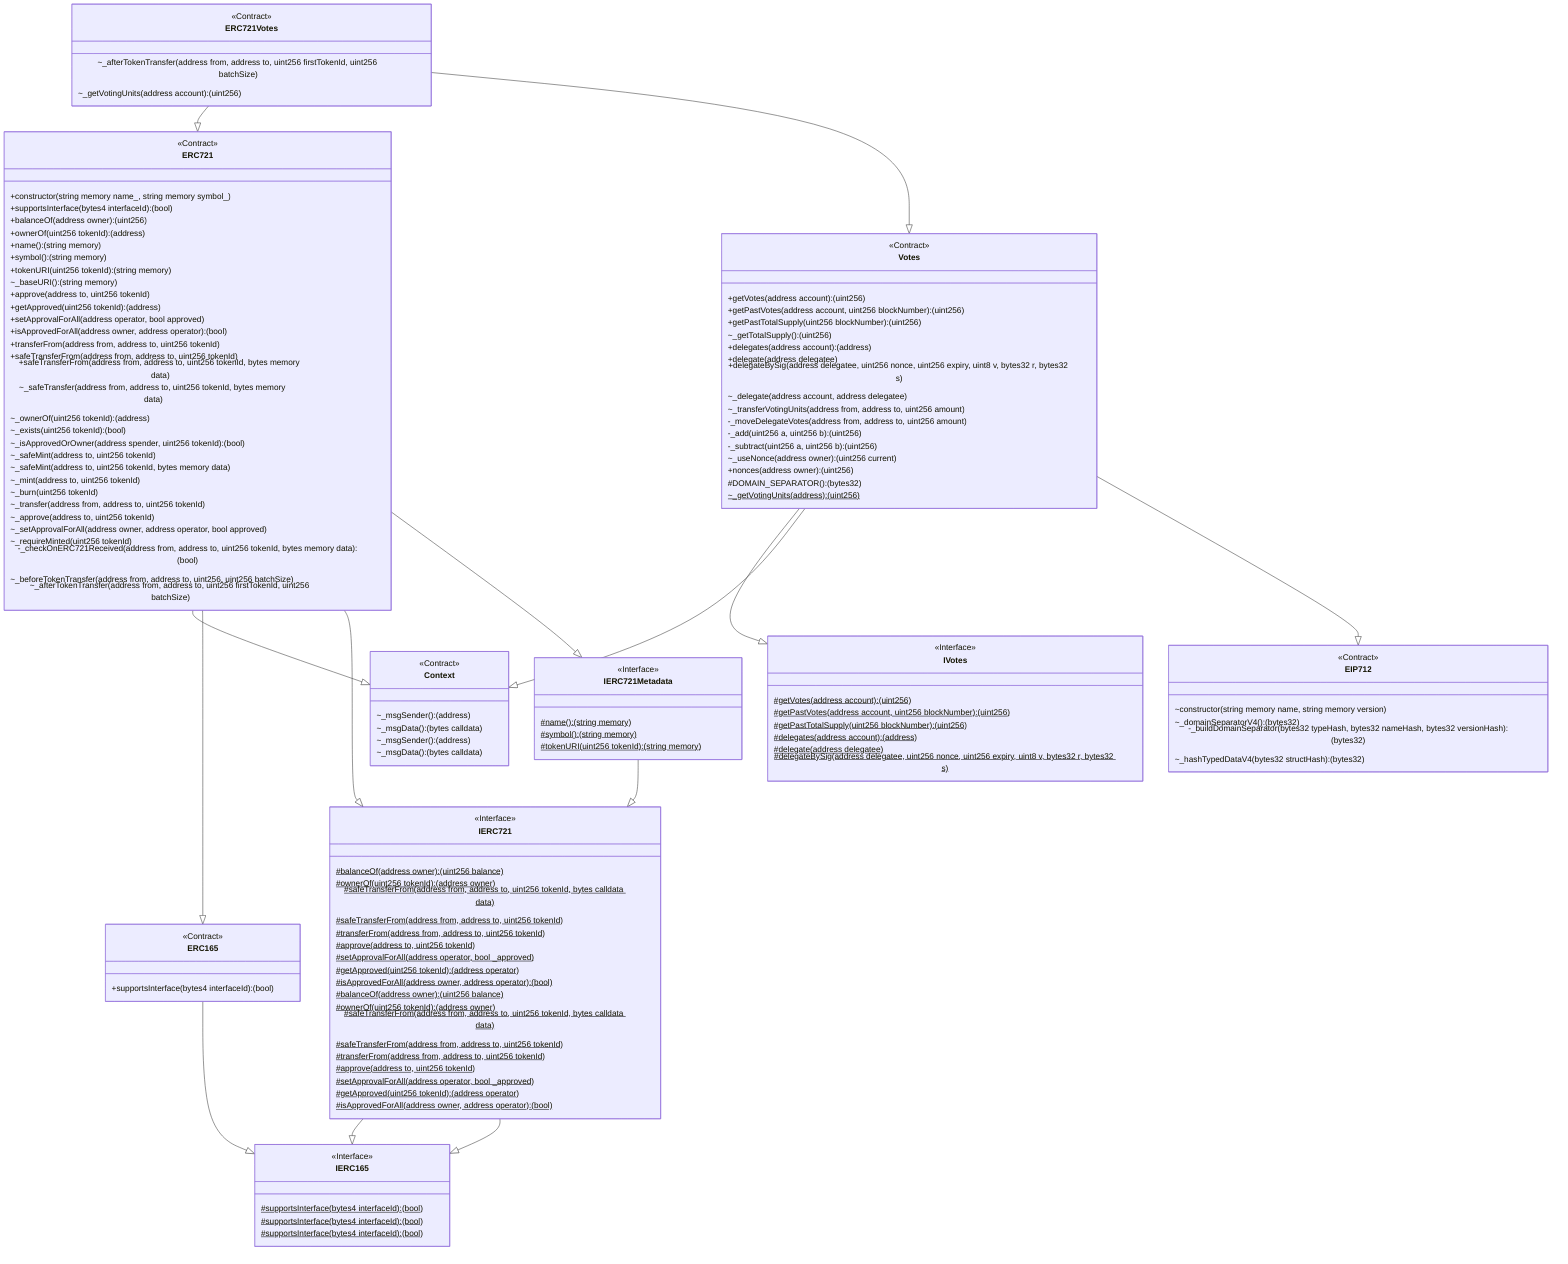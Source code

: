 classDiagram
  %% 744:708:5
  class ERC721Votes {
    <<Contract>>
    ~_afterTokenTransfer(address from, address to, uint256 firstTokenId, uint256 batchSize)
    ~_getVotingUnits(address account): (uint256)
  }
  
  ERC721Votes --|> ERC721
  
  %% 628:16327:2
  class ERC721 {
    <<Contract>>
    +constructor(string memory name_, string memory symbol_)
    +supportsInterface(bytes4 interfaceId): (bool)
    +balanceOf(address owner): (uint256)
    +ownerOf(uint256 tokenId): (address)
    +name(): (string memory)
    +symbol(): (string memory)
    +tokenURI(uint256 tokenId): (string memory)
    ~_baseURI(): (string memory)
    +approve(address to, uint256 tokenId)
    +getApproved(uint256 tokenId): (address)
    +setApprovalForAll(address operator, bool approved)
    +isApprovedForAll(address owner, address operator): (bool)
    +transferFrom(address from, address to, uint256 tokenId)
    +safeTransferFrom(address from, address to, uint256 tokenId)
    +safeTransferFrom(address from, address to, uint256 tokenId, bytes memory data)
    ~_safeTransfer(address from, address to, uint256 tokenId, bytes memory data)
    ~_ownerOf(uint256 tokenId): (address)
    ~_exists(uint256 tokenId): (bool)
    ~_isApprovedOrOwner(address spender, uint256 tokenId): (bool)
    ~_safeMint(address to, uint256 tokenId)
    ~_safeMint(address to, uint256 tokenId, bytes memory data)
    ~_mint(address to, uint256 tokenId)
    ~_burn(uint256 tokenId)
    ~_transfer(address from, address to, uint256 tokenId)
    ~_approve(address to, uint256 tokenId)
    ~_setApprovalForAll(address owner, address operator, bool approved)
    ~_requireMinted(uint256 tokenId)
    -_checkOnERC721Received(address from, address to, uint256 tokenId, bytes memory data): (bool)
    ~_beforeTokenTransfer(address from, address to, uint256, uint256 batchSize)
    ~_afterTokenTransfer(address from, address to, uint256 firstTokenId, uint256 batchSize)
  }
  
  ERC721 --|> Context
  
  %% 608:235:9
  class Context {
    <<Contract>>
    ~_msgSender(): (address)
    ~_msgData(): (bytes calldata)
  }
  
  ERC721 --|> ERC165
  
  %% 726:260:14
  class ERC165 {
    <<Contract>>
    +supportsInterface(bytes4 interfaceId): (bool)
  }
  
  ERC165 --|> IERC165
  
  %% 405:447:15
  class IERC165 {
    <<Interface>>
    #supportsInterface(bytes4 interfaceId): (bool)$
  }
  
  ERC721 --|> IERC721
  
  %% 250:4725:3
  class IERC721 {
    <<Interface>>
    #balanceOf(address owner): (uint256 balance)$
    #ownerOf(uint256 tokenId): (address owner)$
    #safeTransferFrom(address from, address to, uint256 tokenId, bytes calldata data)$
    #safeTransferFrom(address from, address to, uint256 tokenId)$
    #transferFrom(address from, address to, uint256 tokenId)$
    #approve(address to, uint256 tokenId)$
    #setApprovalForAll(address operator, bool _approved)$
    #getApproved(uint256 tokenId): (address operator)$
    #isApprovedForAll(address owner, address operator): (bool)$
  }
  
  IERC721 --|> IERC165
  
  %% 405:447:15
  class IERC165 {
    <<Interface>>
    #supportsInterface(bytes4 interfaceId): (bool)$
  }
  
  ERC721 --|> IERC721Metadata
  
  %% 297:463:6
  class IERC721Metadata {
    <<Interface>>
    #name(): (string memory)$
    #symbol(): (string memory)$
    #tokenURI(uint256 tokenId): (string memory)$
  }
  
  IERC721Metadata --|> IERC721
  
  %% 250:4725:3
  class IERC721 {
    <<Interface>>
    #balanceOf(address owner): (uint256 balance)$
    #ownerOf(uint256 tokenId): (address owner)$
    #safeTransferFrom(address from, address to, uint256 tokenId, bytes calldata data)$
    #safeTransferFrom(address from, address to, uint256 tokenId)$
    #transferFrom(address from, address to, uint256 tokenId)$
    #approve(address to, uint256 tokenId)$
    #setApprovalForAll(address operator, bool _approved)$
    #getApproved(uint256 tokenId): (address operator)$
    #isApprovedForAll(address owner, address operator): (bool)$
  }
  
  IERC721 --|> IERC165
  
  %% 405:447:15
  class IERC165 {
    <<Interface>>
    #supportsInterface(bytes4 interfaceId): (bool)$
  }
  
  ERC721Votes --|> Votes
  
  %% 1670:6052:1
  class Votes {
    <<Contract>>
    +getVotes(address account): (uint256)
    +getPastVotes(address account, uint256 blockNumber): (uint256)
    +getPastTotalSupply(uint256 blockNumber): (uint256)
    ~_getTotalSupply(): (uint256)
    +delegates(address account): (address)
    +delegate(address delegatee)
    +delegateBySig(address delegatee, uint256 nonce, uint256 expiry, uint8 v, bytes32 r, bytes32 s)
    ~_delegate(address account, address delegatee)
    ~_transferVotingUnits(address from, address to, uint256 amount)
    -_moveDelegateVotes(address from, address to, uint256 amount)
    -_add(uint256 a, uint256 b): (uint256)
    -_subtract(uint256 a, uint256 b): (uint256)
    ~_useNonce(address owner): (uint256 current)
    +nonces(address owner): (uint256)
    #DOMAIN_SEPARATOR(): (bytes32)
    ~_getVotingUnits(address): (uint256)$
  }
  
  Votes --|> IVotes
  
  %% 268:1795:0
  class IVotes {
    <<Interface>>
    #getVotes(address account): (uint256)$
    #getPastVotes(address account, uint256 blockNumber): (uint256)$
    #getPastTotalSupply(uint256 blockNumber): (uint256)$
    #delegates(address account): (address)$
    #delegate(address delegatee)$
    #delegateBySig(address delegatee, uint256 nonce, uint256 expiry, uint8 v, bytes32 r, bytes32 s)$
  }
  
  Votes --|> Context
  
  %% 608:235:9
  class Context {
    <<Contract>>
    ~_msgSender(): (address)
    ~_msgData(): (bytes calldata)
  }
  
  Votes --|> EIP712
  
  %% 1304:3211:13
  class EIP712 {
    <<Contract>>
    ~constructor(string memory name, string memory version)
    ~_domainSeparatorV4(): (bytes32)
    -_buildDomainSeparator(bytes32 typeHash, bytes32 nameHash, bytes32 versionHash): (bytes32)
    ~_hashTypedDataV4(bytes32 structHash): (bytes32)
  }